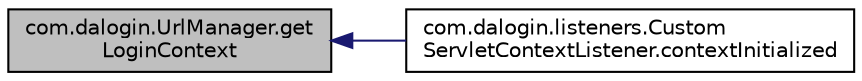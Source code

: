 digraph "com.dalogin.UrlManager.getLoginContext"
{
  edge [fontname="Helvetica",fontsize="10",labelfontname="Helvetica",labelfontsize="10"];
  node [fontname="Helvetica",fontsize="10",shape=record];
  rankdir="LR";
  Node18 [label="com.dalogin.UrlManager.get\lLoginContext",height=0.2,width=0.4,color="black", fillcolor="grey75", style="filled", fontcolor="black"];
  Node18 -> Node19 [dir="back",color="midnightblue",fontsize="10",style="solid"];
  Node19 [label="com.dalogin.listeners.Custom\lServletContextListener.contextInitialized",height=0.2,width=0.4,color="black", fillcolor="white", style="filled",URL="$classcom_1_1dalogin_1_1listeners_1_1_custom_servlet_context_listener.html#ac953e4d7d2d3650a59d47ba86c2253e3"];
}
